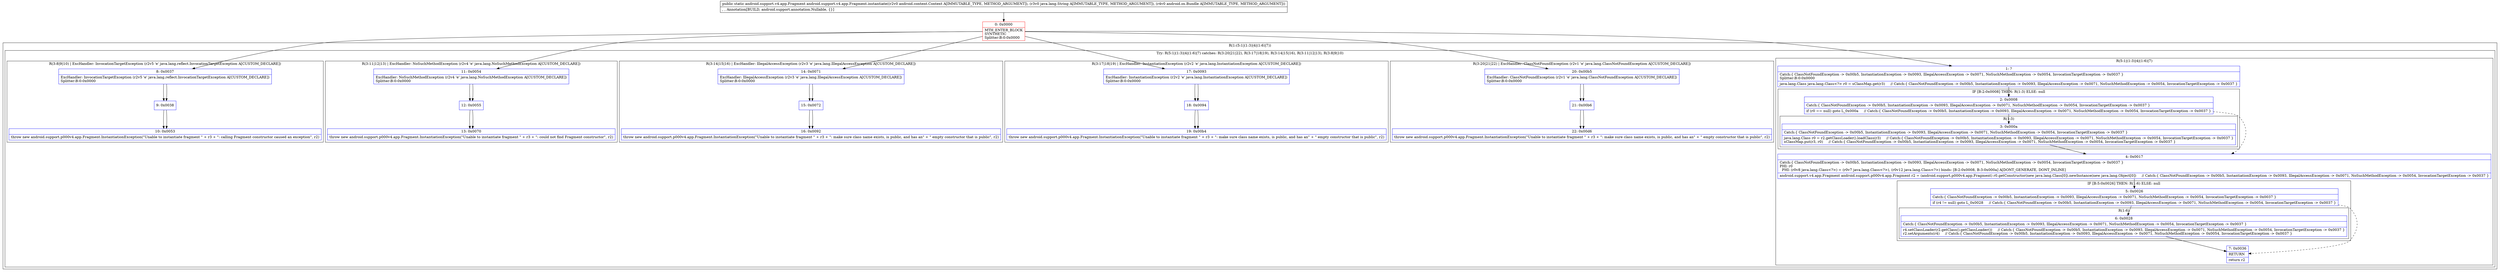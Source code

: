 digraph "CFG forandroid.support.v4.app.Fragment.instantiate(Landroid\/content\/Context;Ljava\/lang\/String;Landroid\/os\/Bundle;)Landroid\/support\/v4\/app\/Fragment;" {
subgraph cluster_Region_1874132497 {
label = "R(1:(5:1|(1:3)|4|(1:6)|7))";
node [shape=record,color=blue];
subgraph cluster_TryCatchRegion_1404240085 {
label = "Try: R(5:1|(1:3)|4|(1:6)|7) catches: R(3:20|21|22), R(3:17|18|19), R(3:14|15|16), R(3:11|12|13), R(3:8|9|10)";
node [shape=record,color=blue];
subgraph cluster_Region_1173800603 {
label = "R(5:1|(1:3)|4|(1:6)|7)";
node [shape=record,color=blue];
Node_1 [shape=record,label="{1\:\ ?|Catch:\{ ClassNotFoundException \-\> 0x00b5, InstantiationException \-\> 0x0093, IllegalAccessException \-\> 0x0071, NoSuchMethodException \-\> 0x0054, InvocationTargetException \-\> 0x0037 \}\lSplitter:B:0:0x0000\l|java.lang.Class java.lang.Class\<?\> r0 = sClassMap.get(r3)     \/\/ Catch:\{ ClassNotFoundException \-\> 0x00b5, InstantiationException \-\> 0x0093, IllegalAccessException \-\> 0x0071, NoSuchMethodException \-\> 0x0054, InvocationTargetException \-\> 0x0037 \}\l}"];
subgraph cluster_IfRegion_592147119 {
label = "IF [B:2:0x0008] THEN: R(1:3) ELSE: null";
node [shape=record,color=blue];
Node_2 [shape=record,label="{2\:\ 0x0008|Catch:\{ ClassNotFoundException \-\> 0x00b5, InstantiationException \-\> 0x0093, IllegalAccessException \-\> 0x0071, NoSuchMethodException \-\> 0x0054, InvocationTargetException \-\> 0x0037 \}\l|if (r0 == null) goto L_0x000a     \/\/ Catch:\{ ClassNotFoundException \-\> 0x00b5, InstantiationException \-\> 0x0093, IllegalAccessException \-\> 0x0071, NoSuchMethodException \-\> 0x0054, InvocationTargetException \-\> 0x0037 \}\l}"];
subgraph cluster_Region_228013556 {
label = "R(1:3)";
node [shape=record,color=blue];
Node_3 [shape=record,label="{3\:\ 0x000a|Catch:\{ ClassNotFoundException \-\> 0x00b5, InstantiationException \-\> 0x0093, IllegalAccessException \-\> 0x0071, NoSuchMethodException \-\> 0x0054, InvocationTargetException \-\> 0x0037 \}\l|java.lang.Class r0 = r2.getClassLoader().loadClass(r3)     \/\/ Catch:\{ ClassNotFoundException \-\> 0x00b5, InstantiationException \-\> 0x0093, IllegalAccessException \-\> 0x0071, NoSuchMethodException \-\> 0x0054, InvocationTargetException \-\> 0x0037 \}\lsClassMap.put(r3, r0)     \/\/ Catch:\{ ClassNotFoundException \-\> 0x00b5, InstantiationException \-\> 0x0093, IllegalAccessException \-\> 0x0071, NoSuchMethodException \-\> 0x0054, InvocationTargetException \-\> 0x0037 \}\l}"];
}
}
Node_4 [shape=record,label="{4\:\ 0x0017|Catch:\{ ClassNotFoundException \-\> 0x00b5, InstantiationException \-\> 0x0093, IllegalAccessException \-\> 0x0071, NoSuchMethodException \-\> 0x0054, InvocationTargetException \-\> 0x0037 \}\lPHI: r0 \l  PHI: (r0v8 java.lang.Class\<?\>) = (r0v7 java.lang.Class\<?\>), (r0v12 java.lang.Class\<?\>) binds: [B:2:0x0008, B:3:0x000a] A[DONT_GENERATE, DONT_INLINE]\l|android.support.v4.app.Fragment android.support.p000v4.app.Fragment r2 = (android.support.p000v4.app.Fragment) r0.getConstructor(new java.lang.Class[0]).newInstance(new java.lang.Object[0])     \/\/ Catch:\{ ClassNotFoundException \-\> 0x00b5, InstantiationException \-\> 0x0093, IllegalAccessException \-\> 0x0071, NoSuchMethodException \-\> 0x0054, InvocationTargetException \-\> 0x0037 \}\l}"];
subgraph cluster_IfRegion_206532083 {
label = "IF [B:5:0x0026] THEN: R(1:6) ELSE: null";
node [shape=record,color=blue];
Node_5 [shape=record,label="{5\:\ 0x0026|Catch:\{ ClassNotFoundException \-\> 0x00b5, InstantiationException \-\> 0x0093, IllegalAccessException \-\> 0x0071, NoSuchMethodException \-\> 0x0054, InvocationTargetException \-\> 0x0037 \}\l|if (r4 != null) goto L_0x0028     \/\/ Catch:\{ ClassNotFoundException \-\> 0x00b5, InstantiationException \-\> 0x0093, IllegalAccessException \-\> 0x0071, NoSuchMethodException \-\> 0x0054, InvocationTargetException \-\> 0x0037 \}\l}"];
subgraph cluster_Region_1198068411 {
label = "R(1:6)";
node [shape=record,color=blue];
Node_6 [shape=record,label="{6\:\ 0x0028|Catch:\{ ClassNotFoundException \-\> 0x00b5, InstantiationException \-\> 0x0093, IllegalAccessException \-\> 0x0071, NoSuchMethodException \-\> 0x0054, InvocationTargetException \-\> 0x0037 \}\l|r4.setClassLoader(r2.getClass().getClassLoader())     \/\/ Catch:\{ ClassNotFoundException \-\> 0x00b5, InstantiationException \-\> 0x0093, IllegalAccessException \-\> 0x0071, NoSuchMethodException \-\> 0x0054, InvocationTargetException \-\> 0x0037 \}\lr2.setArguments(r4)     \/\/ Catch:\{ ClassNotFoundException \-\> 0x00b5, InstantiationException \-\> 0x0093, IllegalAccessException \-\> 0x0071, NoSuchMethodException \-\> 0x0054, InvocationTargetException \-\> 0x0037 \}\l}"];
}
}
Node_7 [shape=record,label="{7\:\ 0x0036|RETURN\l|return r2\l}"];
}
subgraph cluster_Region_858372086 {
label = "R(3:20|21|22) | ExcHandler: ClassNotFoundException (r2v1 'e' java.lang.ClassNotFoundException A[CUSTOM_DECLARE])\l";
node [shape=record,color=blue];
Node_20 [shape=record,label="{20\:\ 0x00b5|ExcHandler: ClassNotFoundException (r2v1 'e' java.lang.ClassNotFoundException A[CUSTOM_DECLARE])\lSplitter:B:0:0x0000\l}"];
Node_21 [shape=record,label="{21\:\ 0x00b6}"];
Node_22 [shape=record,label="{22\:\ 0x00d6|throw new android.support.p000v4.app.Fragment.InstantiationException(\"Unable to instantiate fragment \" + r3 + \": make sure class name exists, is public, and has an\" + \" empty constructor that is public\", r2)\l}"];
}
subgraph cluster_Region_2066056180 {
label = "R(3:17|18|19) | ExcHandler: InstantiationException (r2v2 'e' java.lang.InstantiationException A[CUSTOM_DECLARE])\l";
node [shape=record,color=blue];
Node_17 [shape=record,label="{17\:\ 0x0093|ExcHandler: InstantiationException (r2v2 'e' java.lang.InstantiationException A[CUSTOM_DECLARE])\lSplitter:B:0:0x0000\l}"];
Node_18 [shape=record,label="{18\:\ 0x0094}"];
Node_19 [shape=record,label="{19\:\ 0x00b4|throw new android.support.p000v4.app.Fragment.InstantiationException(\"Unable to instantiate fragment \" + r3 + \": make sure class name exists, is public, and has an\" + \" empty constructor that is public\", r2)\l}"];
}
subgraph cluster_Region_819696109 {
label = "R(3:14|15|16) | ExcHandler: IllegalAccessException (r2v3 'e' java.lang.IllegalAccessException A[CUSTOM_DECLARE])\l";
node [shape=record,color=blue];
Node_14 [shape=record,label="{14\:\ 0x0071|ExcHandler: IllegalAccessException (r2v3 'e' java.lang.IllegalAccessException A[CUSTOM_DECLARE])\lSplitter:B:0:0x0000\l}"];
Node_15 [shape=record,label="{15\:\ 0x0072}"];
Node_16 [shape=record,label="{16\:\ 0x0092|throw new android.support.p000v4.app.Fragment.InstantiationException(\"Unable to instantiate fragment \" + r3 + \": make sure class name exists, is public, and has an\" + \" empty constructor that is public\", r2)\l}"];
}
subgraph cluster_Region_1200374512 {
label = "R(3:11|12|13) | ExcHandler: NoSuchMethodException (r2v4 'e' java.lang.NoSuchMethodException A[CUSTOM_DECLARE])\l";
node [shape=record,color=blue];
Node_11 [shape=record,label="{11\:\ 0x0054|ExcHandler: NoSuchMethodException (r2v4 'e' java.lang.NoSuchMethodException A[CUSTOM_DECLARE])\lSplitter:B:0:0x0000\l}"];
Node_12 [shape=record,label="{12\:\ 0x0055}"];
Node_13 [shape=record,label="{13\:\ 0x0070|throw new android.support.p000v4.app.Fragment.InstantiationException(\"Unable to instantiate fragment \" + r3 + \": could not find Fragment constructor\", r2)\l}"];
}
subgraph cluster_Region_962911216 {
label = "R(3:8|9|10) | ExcHandler: InvocationTargetException (r2v5 'e' java.lang.reflect.InvocationTargetException A[CUSTOM_DECLARE])\l";
node [shape=record,color=blue];
Node_8 [shape=record,label="{8\:\ 0x0037|ExcHandler: InvocationTargetException (r2v5 'e' java.lang.reflect.InvocationTargetException A[CUSTOM_DECLARE])\lSplitter:B:0:0x0000\l}"];
Node_9 [shape=record,label="{9\:\ 0x0038}"];
Node_10 [shape=record,label="{10\:\ 0x0053|throw new android.support.p000v4.app.Fragment.InstantiationException(\"Unable to instantiate fragment \" + r3 + \": calling Fragment constructor caused an exception\", r2)\l}"];
}
}
}
subgraph cluster_Region_858372086 {
label = "R(3:20|21|22) | ExcHandler: ClassNotFoundException (r2v1 'e' java.lang.ClassNotFoundException A[CUSTOM_DECLARE])\l";
node [shape=record,color=blue];
Node_20 [shape=record,label="{20\:\ 0x00b5|ExcHandler: ClassNotFoundException (r2v1 'e' java.lang.ClassNotFoundException A[CUSTOM_DECLARE])\lSplitter:B:0:0x0000\l}"];
Node_21 [shape=record,label="{21\:\ 0x00b6}"];
Node_22 [shape=record,label="{22\:\ 0x00d6|throw new android.support.p000v4.app.Fragment.InstantiationException(\"Unable to instantiate fragment \" + r3 + \": make sure class name exists, is public, and has an\" + \" empty constructor that is public\", r2)\l}"];
}
subgraph cluster_Region_2066056180 {
label = "R(3:17|18|19) | ExcHandler: InstantiationException (r2v2 'e' java.lang.InstantiationException A[CUSTOM_DECLARE])\l";
node [shape=record,color=blue];
Node_17 [shape=record,label="{17\:\ 0x0093|ExcHandler: InstantiationException (r2v2 'e' java.lang.InstantiationException A[CUSTOM_DECLARE])\lSplitter:B:0:0x0000\l}"];
Node_18 [shape=record,label="{18\:\ 0x0094}"];
Node_19 [shape=record,label="{19\:\ 0x00b4|throw new android.support.p000v4.app.Fragment.InstantiationException(\"Unable to instantiate fragment \" + r3 + \": make sure class name exists, is public, and has an\" + \" empty constructor that is public\", r2)\l}"];
}
subgraph cluster_Region_819696109 {
label = "R(3:14|15|16) | ExcHandler: IllegalAccessException (r2v3 'e' java.lang.IllegalAccessException A[CUSTOM_DECLARE])\l";
node [shape=record,color=blue];
Node_14 [shape=record,label="{14\:\ 0x0071|ExcHandler: IllegalAccessException (r2v3 'e' java.lang.IllegalAccessException A[CUSTOM_DECLARE])\lSplitter:B:0:0x0000\l}"];
Node_15 [shape=record,label="{15\:\ 0x0072}"];
Node_16 [shape=record,label="{16\:\ 0x0092|throw new android.support.p000v4.app.Fragment.InstantiationException(\"Unable to instantiate fragment \" + r3 + \": make sure class name exists, is public, and has an\" + \" empty constructor that is public\", r2)\l}"];
}
subgraph cluster_Region_1200374512 {
label = "R(3:11|12|13) | ExcHandler: NoSuchMethodException (r2v4 'e' java.lang.NoSuchMethodException A[CUSTOM_DECLARE])\l";
node [shape=record,color=blue];
Node_11 [shape=record,label="{11\:\ 0x0054|ExcHandler: NoSuchMethodException (r2v4 'e' java.lang.NoSuchMethodException A[CUSTOM_DECLARE])\lSplitter:B:0:0x0000\l}"];
Node_12 [shape=record,label="{12\:\ 0x0055}"];
Node_13 [shape=record,label="{13\:\ 0x0070|throw new android.support.p000v4.app.Fragment.InstantiationException(\"Unable to instantiate fragment \" + r3 + \": could not find Fragment constructor\", r2)\l}"];
}
subgraph cluster_Region_962911216 {
label = "R(3:8|9|10) | ExcHandler: InvocationTargetException (r2v5 'e' java.lang.reflect.InvocationTargetException A[CUSTOM_DECLARE])\l";
node [shape=record,color=blue];
Node_8 [shape=record,label="{8\:\ 0x0037|ExcHandler: InvocationTargetException (r2v5 'e' java.lang.reflect.InvocationTargetException A[CUSTOM_DECLARE])\lSplitter:B:0:0x0000\l}"];
Node_9 [shape=record,label="{9\:\ 0x0038}"];
Node_10 [shape=record,label="{10\:\ 0x0053|throw new android.support.p000v4.app.Fragment.InstantiationException(\"Unable to instantiate fragment \" + r3 + \": calling Fragment constructor caused an exception\", r2)\l}"];
}
Node_0 [shape=record,color=red,label="{0\:\ 0x0000|MTH_ENTER_BLOCK\lSYNTHETIC\lSplitter:B:0:0x0000\l}"];
MethodNode[shape=record,label="{public static android.support.v4.app.Fragment android.support.v4.app.Fragment.instantiate((r2v0 android.content.Context A[IMMUTABLE_TYPE, METHOD_ARGUMENT]), (r3v0 java.lang.String A[IMMUTABLE_TYPE, METHOD_ARGUMENT]), (r4v0 android.os.Bundle A[IMMUTABLE_TYPE, METHOD_ARGUMENT]))  | , , Annotation[BUILD, android.support.annotation.Nullable, \{\}]\l}"];
MethodNode -> Node_0;
Node_1 -> Node_2;
Node_2 -> Node_3;
Node_2 -> Node_4[style=dashed];
Node_3 -> Node_4;
Node_4 -> Node_5;
Node_5 -> Node_6;
Node_5 -> Node_7[style=dashed];
Node_6 -> Node_7;
Node_20 -> Node_21;
Node_21 -> Node_22;
Node_17 -> Node_18;
Node_18 -> Node_19;
Node_14 -> Node_15;
Node_15 -> Node_16;
Node_11 -> Node_12;
Node_12 -> Node_13;
Node_8 -> Node_9;
Node_9 -> Node_10;
Node_20 -> Node_21;
Node_21 -> Node_22;
Node_17 -> Node_18;
Node_18 -> Node_19;
Node_14 -> Node_15;
Node_15 -> Node_16;
Node_11 -> Node_12;
Node_12 -> Node_13;
Node_8 -> Node_9;
Node_9 -> Node_10;
Node_0 -> Node_1;
Node_0 -> Node_20;
Node_0 -> Node_17;
Node_0 -> Node_14;
Node_0 -> Node_11;
Node_0 -> Node_8;
}

